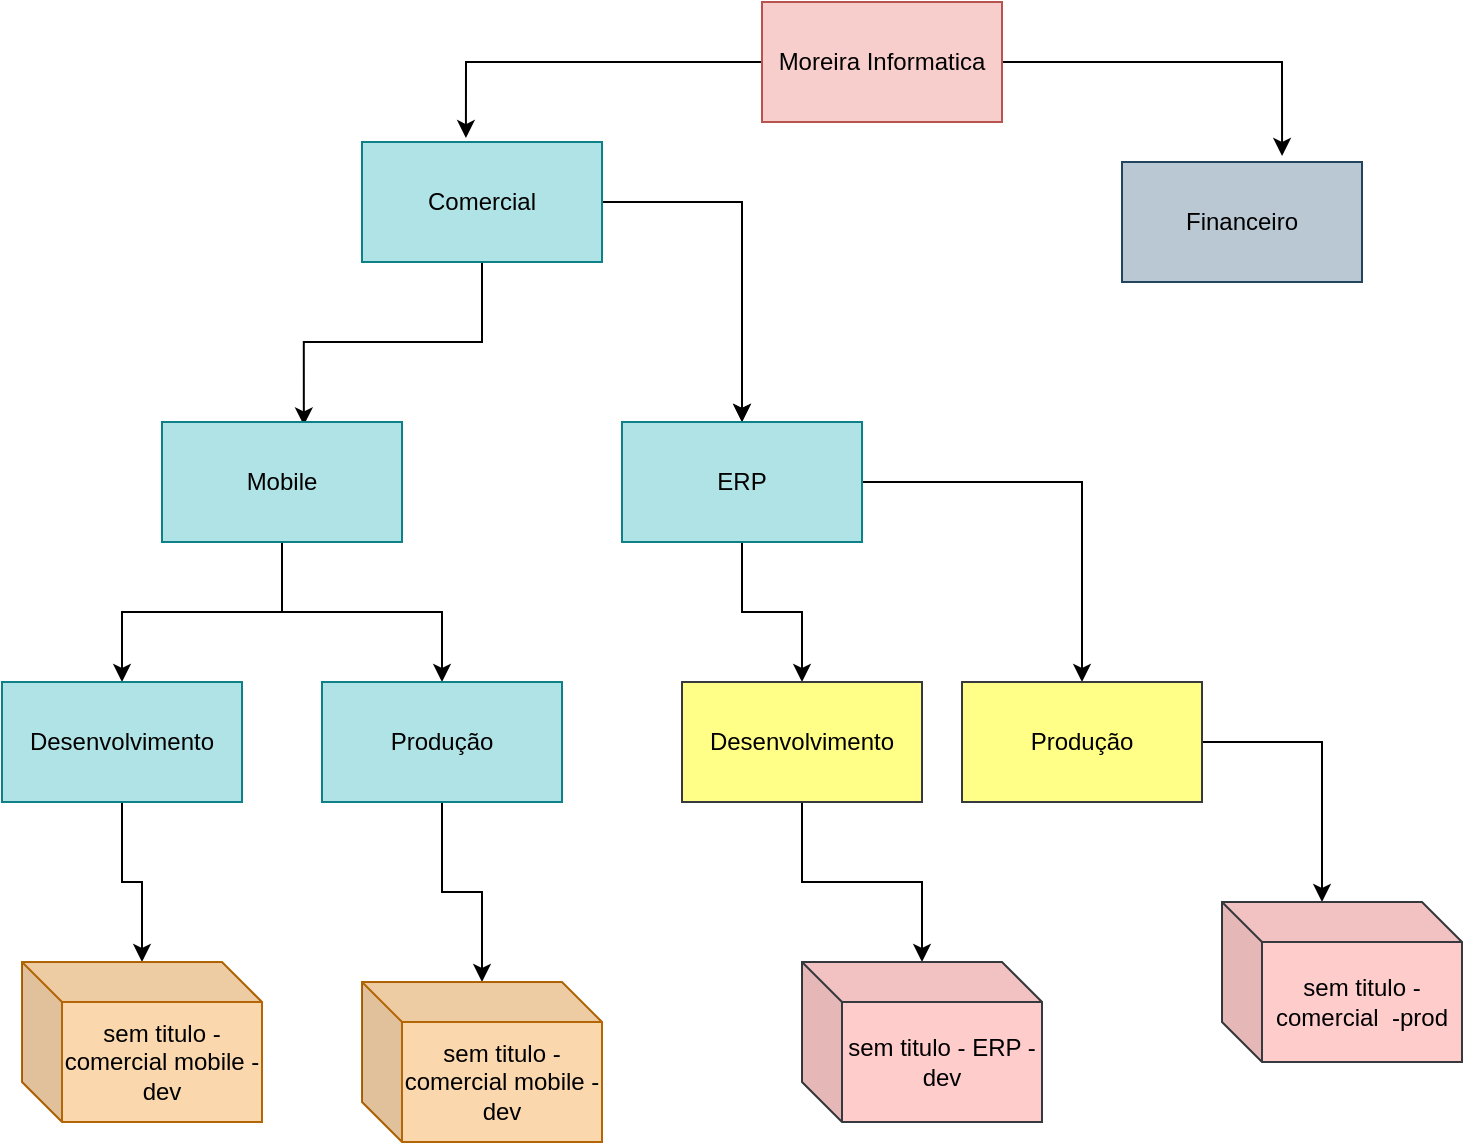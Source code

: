 <mxfile version="20.8.13"><diagram name="Página-1" id="cShdmus6WCzc15nIQHdx"><mxGraphModel dx="880" dy="470" grid="1" gridSize="10" guides="1" tooltips="1" connect="1" arrows="1" fold="1" page="1" pageScale="1" pageWidth="827" pageHeight="1169" math="0" shadow="0"><root><mxCell id="0"/><mxCell id="1" parent="0"/><mxCell id="G3haremm6hmTcWBH1Rpp-8" style="edgeStyle=orthogonalEdgeStyle;rounded=0;orthogonalLoop=1;jettySize=auto;html=1;entryX=0.667;entryY=-0.05;entryDx=0;entryDy=0;entryPerimeter=0;" parent="1" source="G3haremm6hmTcWBH1Rpp-1" target="G3haremm6hmTcWBH1Rpp-4" edge="1"><mxGeometry relative="1" as="geometry"/></mxCell><mxCell id="G3haremm6hmTcWBH1Rpp-10" style="edgeStyle=orthogonalEdgeStyle;rounded=0;orthogonalLoop=1;jettySize=auto;html=1;exitX=0;exitY=0.5;exitDx=0;exitDy=0;entryX=0.433;entryY=-0.033;entryDx=0;entryDy=0;entryPerimeter=0;" parent="1" source="G3haremm6hmTcWBH1Rpp-1" target="G3haremm6hmTcWBH1Rpp-3" edge="1"><mxGeometry relative="1" as="geometry"/></mxCell><mxCell id="G3haremm6hmTcWBH1Rpp-1" value="Moreira Informatica" style="rounded=0;whiteSpace=wrap;html=1;fillColor=#f8cecc;strokeColor=#b85450;" parent="1" vertex="1"><mxGeometry x="380" width="120" height="60" as="geometry"/></mxCell><mxCell id="G3haremm6hmTcWBH1Rpp-23" style="edgeStyle=orthogonalEdgeStyle;rounded=0;orthogonalLoop=1;jettySize=auto;html=1;entryX=0.5;entryY=0;entryDx=0;entryDy=0;" parent="1" source="G3haremm6hmTcWBH1Rpp-3" target="G3haremm6hmTcWBH1Rpp-14" edge="1"><mxGeometry relative="1" as="geometry"/></mxCell><mxCell id="G3haremm6hmTcWBH1Rpp-28" style="edgeStyle=orthogonalEdgeStyle;rounded=0;orthogonalLoop=1;jettySize=auto;html=1;entryX=0.591;entryY=0.028;entryDx=0;entryDy=0;entryPerimeter=0;" parent="1" source="G3haremm6hmTcWBH1Rpp-3" target="G3haremm6hmTcWBH1Rpp-12" edge="1"><mxGeometry relative="1" as="geometry"/></mxCell><mxCell id="G3haremm6hmTcWBH1Rpp-29" style="edgeStyle=orthogonalEdgeStyle;rounded=0;orthogonalLoop=1;jettySize=auto;html=1;" parent="1" source="G3haremm6hmTcWBH1Rpp-3" target="G3haremm6hmTcWBH1Rpp-14" edge="1"><mxGeometry relative="1" as="geometry"/></mxCell><mxCell id="G3haremm6hmTcWBH1Rpp-3" value="Comercial" style="rounded=0;whiteSpace=wrap;html=1;fillColor=#b0e3e6;strokeColor=#0e8088;" parent="1" vertex="1"><mxGeometry x="180" y="70" width="120" height="60" as="geometry"/></mxCell><mxCell id="G3haremm6hmTcWBH1Rpp-4" value="&lt;div&gt;Financeiro&lt;/div&gt;" style="rounded=0;whiteSpace=wrap;html=1;fillColor=#bac8d3;strokeColor=#23445d;" parent="1" vertex="1"><mxGeometry x="560" y="80" width="120" height="60" as="geometry"/></mxCell><mxCell id="G3haremm6hmTcWBH1Rpp-20" style="edgeStyle=orthogonalEdgeStyle;rounded=0;orthogonalLoop=1;jettySize=auto;html=1;" parent="1" source="G3haremm6hmTcWBH1Rpp-12" target="G3haremm6hmTcWBH1Rpp-17" edge="1"><mxGeometry relative="1" as="geometry"/></mxCell><mxCell id="G3haremm6hmTcWBH1Rpp-22" style="edgeStyle=orthogonalEdgeStyle;rounded=0;orthogonalLoop=1;jettySize=auto;html=1;entryX=0.5;entryY=0;entryDx=0;entryDy=0;" parent="1" source="G3haremm6hmTcWBH1Rpp-12" target="G3haremm6hmTcWBH1Rpp-21" edge="1"><mxGeometry relative="1" as="geometry"/></mxCell><mxCell id="G3haremm6hmTcWBH1Rpp-12" value="Mobile" style="rounded=0;whiteSpace=wrap;html=1;fillColor=#b0e3e6;strokeColor=#0e8088;" parent="1" vertex="1"><mxGeometry x="80" y="210" width="120" height="60" as="geometry"/></mxCell><mxCell id="G3haremm6hmTcWBH1Rpp-25" style="edgeStyle=orthogonalEdgeStyle;rounded=0;orthogonalLoop=1;jettySize=auto;html=1;" parent="1" source="G3haremm6hmTcWBH1Rpp-14" target="G3haremm6hmTcWBH1Rpp-24" edge="1"><mxGeometry relative="1" as="geometry"/></mxCell><mxCell id="G3haremm6hmTcWBH1Rpp-27" style="edgeStyle=orthogonalEdgeStyle;rounded=0;orthogonalLoop=1;jettySize=auto;html=1;" parent="1" source="G3haremm6hmTcWBH1Rpp-14" target="G3haremm6hmTcWBH1Rpp-26" edge="1"><mxGeometry relative="1" as="geometry"/></mxCell><mxCell id="G3haremm6hmTcWBH1Rpp-14" value="ERP" style="rounded=0;whiteSpace=wrap;html=1;fillColor=#b0e3e6;strokeColor=#0e8088;" parent="1" vertex="1"><mxGeometry x="310" y="210" width="120" height="60" as="geometry"/></mxCell><mxCell id="G3haremm6hmTcWBH1Rpp-15" value="" style="shape=image;html=1;verticalAlign=top;verticalLabelPosition=bottom;labelBackgroundColor=#ffffff;imageAspect=0;aspect=fixed;image=https://cdn1.iconfinder.com/data/icons/hawcons/32/698609-icon-96-folders-128.png" parent="1" vertex="1"><mxGeometry x="420" y="180" width="50" height="50" as="geometry"/></mxCell><mxCell id="G3haremm6hmTcWBH1Rpp-16" value="" style="shape=image;html=1;verticalAlign=top;verticalLabelPosition=bottom;labelBackgroundColor=#ffffff;imageAspect=0;aspect=fixed;image=https://cdn1.iconfinder.com/data/icons/hawcons/32/698609-icon-96-folders-128.png" parent="1" vertex="1"><mxGeometry x="670" y="50" width="50" height="50" as="geometry"/></mxCell><mxCell id="G3haremm6hmTcWBH1Rpp-33" style="edgeStyle=orthogonalEdgeStyle;rounded=0;orthogonalLoop=1;jettySize=auto;html=1;" parent="1" source="G3haremm6hmTcWBH1Rpp-17" target="G3haremm6hmTcWBH1Rpp-31" edge="1"><mxGeometry relative="1" as="geometry"/></mxCell><mxCell id="G3haremm6hmTcWBH1Rpp-17" value="Produção" style="rounded=0;whiteSpace=wrap;html=1;fillColor=#b0e3e6;strokeColor=#0e8088;" parent="1" vertex="1"><mxGeometry x="160" y="340" width="120" height="60" as="geometry"/></mxCell><mxCell id="G3haremm6hmTcWBH1Rpp-32" style="edgeStyle=orthogonalEdgeStyle;rounded=0;orthogonalLoop=1;jettySize=auto;html=1;" parent="1" source="G3haremm6hmTcWBH1Rpp-21" target="G3haremm6hmTcWBH1Rpp-30" edge="1"><mxGeometry relative="1" as="geometry"/></mxCell><mxCell id="G3haremm6hmTcWBH1Rpp-21" value="&lt;div&gt;Desenvolvimento&lt;/div&gt;" style="rounded=0;whiteSpace=wrap;html=1;fillColor=#b0e3e6;strokeColor=#0e8088;" parent="1" vertex="1"><mxGeometry y="340" width="120" height="60" as="geometry"/></mxCell><mxCell id="G3haremm6hmTcWBH1Rpp-37" style="edgeStyle=orthogonalEdgeStyle;rounded=0;orthogonalLoop=1;jettySize=auto;html=1;" parent="1" source="G3haremm6hmTcWBH1Rpp-24" target="G3haremm6hmTcWBH1Rpp-34" edge="1"><mxGeometry relative="1" as="geometry"/></mxCell><mxCell id="G3haremm6hmTcWBH1Rpp-24" value="&lt;div&gt;Desenvolvimento&lt;/div&gt;" style="rounded=0;whiteSpace=wrap;html=1;fillColor=#ffff88;strokeColor=#36393d;" parent="1" vertex="1"><mxGeometry x="340" y="340" width="120" height="60" as="geometry"/></mxCell><mxCell id="G3haremm6hmTcWBH1Rpp-36" style="edgeStyle=orthogonalEdgeStyle;rounded=0;orthogonalLoop=1;jettySize=auto;html=1;entryX=0;entryY=0;entryDx=50;entryDy=0;entryPerimeter=0;" parent="1" source="G3haremm6hmTcWBH1Rpp-26" target="G3haremm6hmTcWBH1Rpp-35" edge="1"><mxGeometry relative="1" as="geometry"/></mxCell><mxCell id="G3haremm6hmTcWBH1Rpp-26" value="Produção" style="rounded=0;whiteSpace=wrap;html=1;fillColor=#ffff88;strokeColor=#36393d;" parent="1" vertex="1"><mxGeometry x="480" y="340" width="120" height="60" as="geometry"/></mxCell><mxCell id="G3haremm6hmTcWBH1Rpp-30" value="sem titulo - comercial mobile -dev" style="shape=cube;whiteSpace=wrap;html=1;boundedLbl=1;backgroundOutline=1;darkOpacity=0.05;darkOpacity2=0.1;fillColor=#fad7ac;strokeColor=#b46504;" parent="1" vertex="1"><mxGeometry x="10" y="480" width="120" height="80" as="geometry"/></mxCell><mxCell id="G3haremm6hmTcWBH1Rpp-31" value="sem titulo - comercial mobile -dev" style="shape=cube;whiteSpace=wrap;html=1;boundedLbl=1;backgroundOutline=1;darkOpacity=0.05;darkOpacity2=0.1;fillColor=#fad7ac;strokeColor=#b46504;" parent="1" vertex="1"><mxGeometry x="180" y="490" width="120" height="80" as="geometry"/></mxCell><mxCell id="G3haremm6hmTcWBH1Rpp-34" value="sem titulo - ERP -dev" style="shape=cube;whiteSpace=wrap;html=1;boundedLbl=1;backgroundOutline=1;darkOpacity=0.05;darkOpacity2=0.1;fillColor=#ffcccc;strokeColor=#36393d;" parent="1" vertex="1"><mxGeometry x="400" y="480" width="120" height="80" as="geometry"/></mxCell><mxCell id="G3haremm6hmTcWBH1Rpp-35" value="sem titulo - comercial&amp;nbsp; -prod" style="shape=cube;whiteSpace=wrap;html=1;boundedLbl=1;backgroundOutline=1;darkOpacity=0.05;darkOpacity2=0.1;fillColor=#ffcccc;strokeColor=#36393d;" parent="1" vertex="1"><mxGeometry x="610" y="450" width="120" height="80" as="geometry"/></mxCell><mxCell id="G3haremm6hmTcWBH1Rpp-39" value="" style="shape=image;html=1;verticalAlign=top;verticalLabelPosition=bottom;labelBackgroundColor=#ffffff;imageAspect=0;aspect=fixed;image=https://cdn1.iconfinder.com/data/icons/hawcons/32/698609-icon-96-folders-128.png" parent="1" vertex="1"><mxGeometry x="150" y="40" width="50" height="50" as="geometry"/></mxCell><mxCell id="G3haremm6hmTcWBH1Rpp-41" value="" style="shape=image;html=1;verticalAlign=top;verticalLabelPosition=bottom;labelBackgroundColor=#ffffff;imageAspect=0;aspect=fixed;image=https://cdn1.iconfinder.com/data/icons/hawcons/32/698609-icon-96-folders-128.png" parent="1" vertex="1"><mxGeometry x="270" y="310" width="50" height="50" as="geometry"/></mxCell><mxCell id="G3haremm6hmTcWBH1Rpp-42" value="" style="shape=image;html=1;verticalAlign=top;verticalLabelPosition=bottom;labelBackgroundColor=#ffffff;imageAspect=0;aspect=fixed;image=https://cdn1.iconfinder.com/data/icons/hawcons/32/698609-icon-96-folders-128.png" parent="1" vertex="1"><mxGeometry x="430" y="300" width="50" height="50" as="geometry"/></mxCell><mxCell id="G3haremm6hmTcWBH1Rpp-43" value="" style="shape=image;html=1;verticalAlign=top;verticalLabelPosition=bottom;labelBackgroundColor=#ffffff;imageAspect=0;aspect=fixed;image=https://cdn1.iconfinder.com/data/icons/hawcons/32/698609-icon-96-folders-128.png" parent="1" vertex="1"><mxGeometry x="580" y="300" width="50" height="50" as="geometry"/></mxCell><mxCell id="G3haremm6hmTcWBH1Rpp-38" value="" style="shape=image;html=1;verticalAlign=top;verticalLabelPosition=bottom;labelBackgroundColor=#ffffff;imageAspect=0;aspect=fixed;image=https://cdn1.iconfinder.com/data/icons/hawcons/32/698609-icon-96-folders-128.png" parent="1" vertex="1"><mxGeometry x="50" y="180" width="50" height="50" as="geometry"/></mxCell><mxCell id="G3haremm6hmTcWBH1Rpp-40" value="" style="shape=image;html=1;verticalAlign=top;verticalLabelPosition=bottom;labelBackgroundColor=#ffffff;imageAspect=0;aspect=fixed;image=https://cdn1.iconfinder.com/data/icons/hawcons/32/698609-icon-96-folders-128.png" parent="1" vertex="1"><mxGeometry x="100" y="310" width="50" height="50" as="geometry"/></mxCell></root></mxGraphModel></diagram></mxfile>